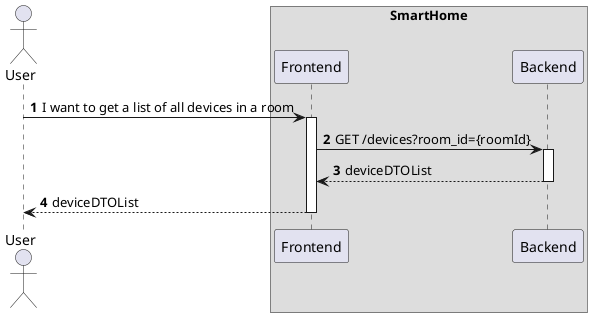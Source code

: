 @startuml
'https://plantuml.com/sequence-diagram
!pragma layout smetana

autonumber

actor "User" as User


box "SmartHome"
    participant "Frontend" as FE
    participant "Backend" as SV
end box

User -> FE : I want to get a list of all devices in a room
activate FE

FE -> SV : GET /devices?room_id={roomId}
activate SV

SV --> FE : deviceDTOList
deactivate SV

FE --> User : deviceDTOList
deactivate FE


@enduml